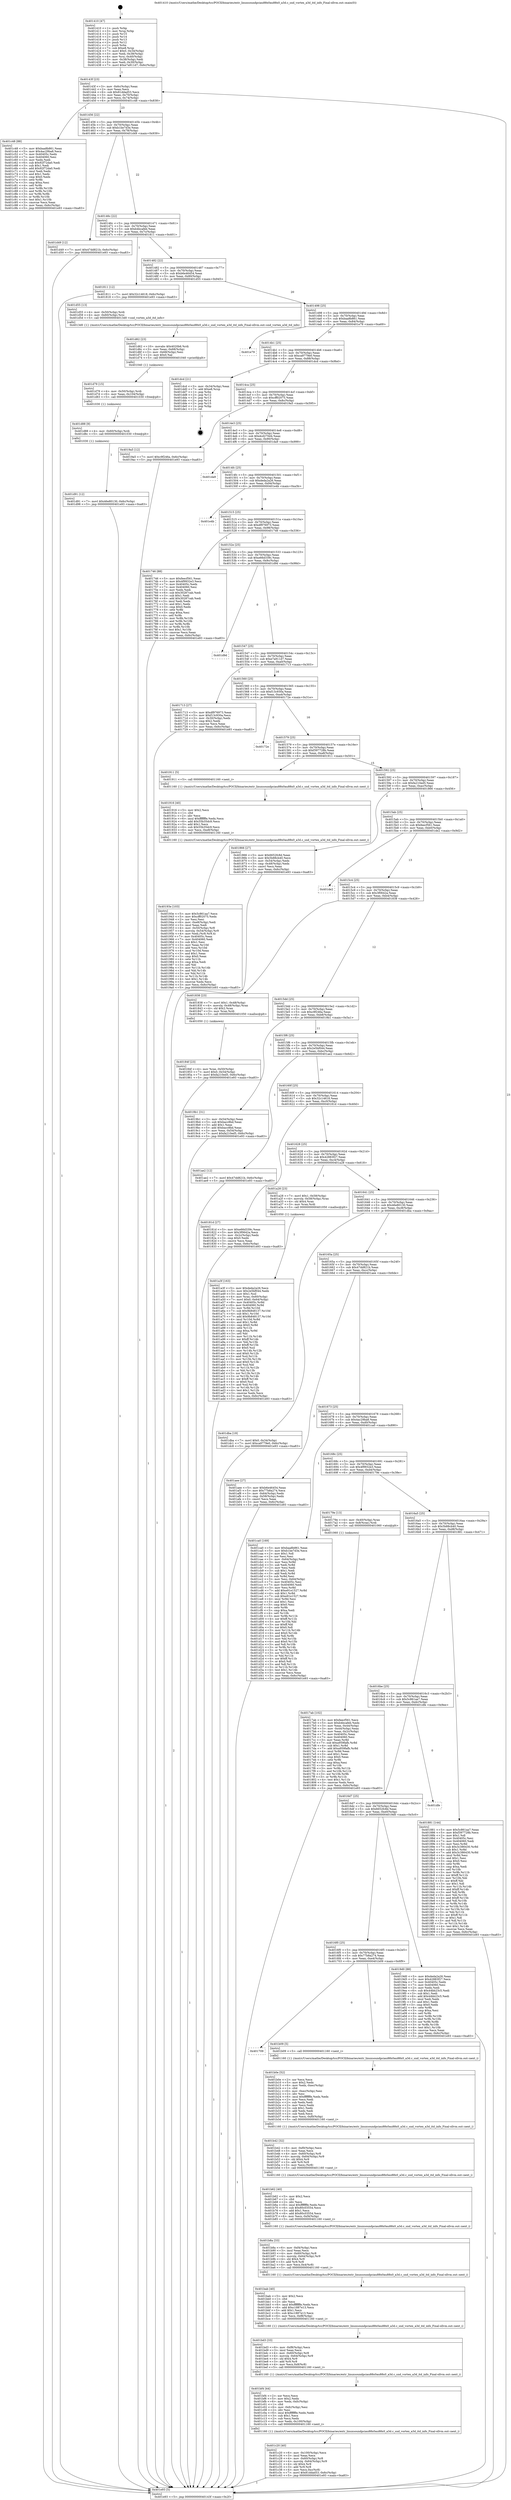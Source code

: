 digraph "0x401410" {
  label = "0x401410 (/mnt/c/Users/mathe/Desktop/tcc/POCII/binaries/extr_linuxsoundpciau88x0au88x0_a3d.c_snd_vortex_a3d_itd_info_Final-ollvm.out::main(0))"
  labelloc = "t"
  node[shape=record]

  Entry [label="",width=0.3,height=0.3,shape=circle,fillcolor=black,style=filled]
  "0x40143f" [label="{
     0x40143f [23]\l
     | [instrs]\l
     &nbsp;&nbsp;0x40143f \<+3\>: mov -0x6c(%rbp),%eax\l
     &nbsp;&nbsp;0x401442 \<+2\>: mov %eax,%ecx\l
     &nbsp;&nbsp;0x401444 \<+6\>: sub $0x81ddad53,%ecx\l
     &nbsp;&nbsp;0x40144a \<+3\>: mov %eax,-0x70(%rbp)\l
     &nbsp;&nbsp;0x40144d \<+3\>: mov %ecx,-0x74(%rbp)\l
     &nbsp;&nbsp;0x401450 \<+6\>: je 0000000000401c48 \<main+0x838\>\l
  }"]
  "0x401c48" [label="{
     0x401c48 [88]\l
     | [instrs]\l
     &nbsp;&nbsp;0x401c48 \<+5\>: mov $0xbaa8b861,%eax\l
     &nbsp;&nbsp;0x401c4d \<+5\>: mov $0x4ac29ba8,%ecx\l
     &nbsp;&nbsp;0x401c52 \<+7\>: mov 0x40405c,%edx\l
     &nbsp;&nbsp;0x401c59 \<+7\>: mov 0x404060,%esi\l
     &nbsp;&nbsp;0x401c60 \<+2\>: mov %edx,%edi\l
     &nbsp;&nbsp;0x401c62 \<+6\>: sub $0x92f72da0,%edi\l
     &nbsp;&nbsp;0x401c68 \<+3\>: sub $0x1,%edi\l
     &nbsp;&nbsp;0x401c6b \<+6\>: add $0x92f72da0,%edi\l
     &nbsp;&nbsp;0x401c71 \<+3\>: imul %edi,%edx\l
     &nbsp;&nbsp;0x401c74 \<+3\>: and $0x1,%edx\l
     &nbsp;&nbsp;0x401c77 \<+3\>: cmp $0x0,%edx\l
     &nbsp;&nbsp;0x401c7a \<+4\>: sete %r8b\l
     &nbsp;&nbsp;0x401c7e \<+3\>: cmp $0xa,%esi\l
     &nbsp;&nbsp;0x401c81 \<+4\>: setl %r9b\l
     &nbsp;&nbsp;0x401c85 \<+3\>: mov %r8b,%r10b\l
     &nbsp;&nbsp;0x401c88 \<+3\>: and %r9b,%r10b\l
     &nbsp;&nbsp;0x401c8b \<+3\>: xor %r9b,%r8b\l
     &nbsp;&nbsp;0x401c8e \<+3\>: or %r8b,%r10b\l
     &nbsp;&nbsp;0x401c91 \<+4\>: test $0x1,%r10b\l
     &nbsp;&nbsp;0x401c95 \<+3\>: cmovne %ecx,%eax\l
     &nbsp;&nbsp;0x401c98 \<+3\>: mov %eax,-0x6c(%rbp)\l
     &nbsp;&nbsp;0x401c9b \<+5\>: jmp 0000000000401e93 \<main+0xa83\>\l
  }"]
  "0x401456" [label="{
     0x401456 [22]\l
     | [instrs]\l
     &nbsp;&nbsp;0x401456 \<+5\>: jmp 000000000040145b \<main+0x4b\>\l
     &nbsp;&nbsp;0x40145b \<+3\>: mov -0x70(%rbp),%eax\l
     &nbsp;&nbsp;0x40145e \<+5\>: sub $0xb1be7d3e,%eax\l
     &nbsp;&nbsp;0x401463 \<+3\>: mov %eax,-0x78(%rbp)\l
     &nbsp;&nbsp;0x401466 \<+6\>: je 0000000000401d49 \<main+0x939\>\l
  }"]
  Exit [label="",width=0.3,height=0.3,shape=circle,fillcolor=black,style=filled,peripheries=2]
  "0x401d49" [label="{
     0x401d49 [12]\l
     | [instrs]\l
     &nbsp;&nbsp;0x401d49 \<+7\>: movl $0x47dd821b,-0x6c(%rbp)\l
     &nbsp;&nbsp;0x401d50 \<+5\>: jmp 0000000000401e93 \<main+0xa83\>\l
  }"]
  "0x40146c" [label="{
     0x40146c [22]\l
     | [instrs]\l
     &nbsp;&nbsp;0x40146c \<+5\>: jmp 0000000000401471 \<main+0x61\>\l
     &nbsp;&nbsp;0x401471 \<+3\>: mov -0x70(%rbp),%eax\l
     &nbsp;&nbsp;0x401474 \<+5\>: sub $0xb4bcafeb,%eax\l
     &nbsp;&nbsp;0x401479 \<+3\>: mov %eax,-0x7c(%rbp)\l
     &nbsp;&nbsp;0x40147c \<+6\>: je 0000000000401811 \<main+0x401\>\l
  }"]
  "0x401d91" [label="{
     0x401d91 [12]\l
     | [instrs]\l
     &nbsp;&nbsp;0x401d91 \<+7\>: movl $0x46e80130,-0x6c(%rbp)\l
     &nbsp;&nbsp;0x401d98 \<+5\>: jmp 0000000000401e93 \<main+0xa83\>\l
  }"]
  "0x401811" [label="{
     0x401811 [12]\l
     | [instrs]\l
     &nbsp;&nbsp;0x401811 \<+7\>: movl $0x32c14618,-0x6c(%rbp)\l
     &nbsp;&nbsp;0x401818 \<+5\>: jmp 0000000000401e93 \<main+0xa83\>\l
  }"]
  "0x401482" [label="{
     0x401482 [22]\l
     | [instrs]\l
     &nbsp;&nbsp;0x401482 \<+5\>: jmp 0000000000401487 \<main+0x77\>\l
     &nbsp;&nbsp;0x401487 \<+3\>: mov -0x70(%rbp),%eax\l
     &nbsp;&nbsp;0x40148a \<+5\>: sub $0xb6e46454,%eax\l
     &nbsp;&nbsp;0x40148f \<+3\>: mov %eax,-0x80(%rbp)\l
     &nbsp;&nbsp;0x401492 \<+6\>: je 0000000000401d55 \<main+0x945\>\l
  }"]
  "0x401d88" [label="{
     0x401d88 [9]\l
     | [instrs]\l
     &nbsp;&nbsp;0x401d88 \<+4\>: mov -0x60(%rbp),%rdi\l
     &nbsp;&nbsp;0x401d8c \<+5\>: call 0000000000401030 \<free@plt\>\l
     | [calls]\l
     &nbsp;&nbsp;0x401030 \{1\} (unknown)\l
  }"]
  "0x401d55" [label="{
     0x401d55 [13]\l
     | [instrs]\l
     &nbsp;&nbsp;0x401d55 \<+4\>: mov -0x50(%rbp),%rdi\l
     &nbsp;&nbsp;0x401d59 \<+4\>: mov -0x60(%rbp),%rsi\l
     &nbsp;&nbsp;0x401d5d \<+5\>: call 00000000004013d0 \<snd_vortex_a3d_itd_info\>\l
     | [calls]\l
     &nbsp;&nbsp;0x4013d0 \{1\} (/mnt/c/Users/mathe/Desktop/tcc/POCII/binaries/extr_linuxsoundpciau88x0au88x0_a3d.c_snd_vortex_a3d_itd_info_Final-ollvm.out::snd_vortex_a3d_itd_info)\l
  }"]
  "0x401498" [label="{
     0x401498 [25]\l
     | [instrs]\l
     &nbsp;&nbsp;0x401498 \<+5\>: jmp 000000000040149d \<main+0x8d\>\l
     &nbsp;&nbsp;0x40149d \<+3\>: mov -0x70(%rbp),%eax\l
     &nbsp;&nbsp;0x4014a0 \<+5\>: sub $0xbaa8b861,%eax\l
     &nbsp;&nbsp;0x4014a5 \<+6\>: mov %eax,-0x84(%rbp)\l
     &nbsp;&nbsp;0x4014ab \<+6\>: je 0000000000401e79 \<main+0xa69\>\l
  }"]
  "0x401d79" [label="{
     0x401d79 [15]\l
     | [instrs]\l
     &nbsp;&nbsp;0x401d79 \<+4\>: mov -0x50(%rbp),%rdi\l
     &nbsp;&nbsp;0x401d7d \<+6\>: mov %eax,-0x104(%rbp)\l
     &nbsp;&nbsp;0x401d83 \<+5\>: call 0000000000401030 \<free@plt\>\l
     | [calls]\l
     &nbsp;&nbsp;0x401030 \{1\} (unknown)\l
  }"]
  "0x401e79" [label="{
     0x401e79\l
  }", style=dashed]
  "0x4014b1" [label="{
     0x4014b1 [25]\l
     | [instrs]\l
     &nbsp;&nbsp;0x4014b1 \<+5\>: jmp 00000000004014b6 \<main+0xa6\>\l
     &nbsp;&nbsp;0x4014b6 \<+3\>: mov -0x70(%rbp),%eax\l
     &nbsp;&nbsp;0x4014b9 \<+5\>: sub $0xca9779e0,%eax\l
     &nbsp;&nbsp;0x4014be \<+6\>: mov %eax,-0x88(%rbp)\l
     &nbsp;&nbsp;0x4014c4 \<+6\>: je 0000000000401dcd \<main+0x9bd\>\l
  }"]
  "0x401d62" [label="{
     0x401d62 [23]\l
     | [instrs]\l
     &nbsp;&nbsp;0x401d62 \<+10\>: movabs $0x4020b6,%rdi\l
     &nbsp;&nbsp;0x401d6c \<+3\>: mov %eax,-0x68(%rbp)\l
     &nbsp;&nbsp;0x401d6f \<+3\>: mov -0x68(%rbp),%esi\l
     &nbsp;&nbsp;0x401d72 \<+2\>: mov $0x0,%al\l
     &nbsp;&nbsp;0x401d74 \<+5\>: call 0000000000401040 \<printf@plt\>\l
     | [calls]\l
     &nbsp;&nbsp;0x401040 \{1\} (unknown)\l
  }"]
  "0x401dcd" [label="{
     0x401dcd [21]\l
     | [instrs]\l
     &nbsp;&nbsp;0x401dcd \<+3\>: mov -0x34(%rbp),%eax\l
     &nbsp;&nbsp;0x401dd0 \<+7\>: add $0xe8,%rsp\l
     &nbsp;&nbsp;0x401dd7 \<+1\>: pop %rbx\l
     &nbsp;&nbsp;0x401dd8 \<+2\>: pop %r12\l
     &nbsp;&nbsp;0x401dda \<+2\>: pop %r13\l
     &nbsp;&nbsp;0x401ddc \<+2\>: pop %r14\l
     &nbsp;&nbsp;0x401dde \<+2\>: pop %r15\l
     &nbsp;&nbsp;0x401de0 \<+1\>: pop %rbp\l
     &nbsp;&nbsp;0x401de1 \<+1\>: ret\l
  }"]
  "0x4014ca" [label="{
     0x4014ca [25]\l
     | [instrs]\l
     &nbsp;&nbsp;0x4014ca \<+5\>: jmp 00000000004014cf \<main+0xbf\>\l
     &nbsp;&nbsp;0x4014cf \<+3\>: mov -0x70(%rbp),%eax\l
     &nbsp;&nbsp;0x4014d2 \<+5\>: sub $0xcff02075,%eax\l
     &nbsp;&nbsp;0x4014d7 \<+6\>: mov %eax,-0x8c(%rbp)\l
     &nbsp;&nbsp;0x4014dd \<+6\>: je 00000000004019a5 \<main+0x595\>\l
  }"]
  "0x401c20" [label="{
     0x401c20 [40]\l
     | [instrs]\l
     &nbsp;&nbsp;0x401c20 \<+6\>: mov -0x100(%rbp),%ecx\l
     &nbsp;&nbsp;0x401c26 \<+3\>: imul %eax,%ecx\l
     &nbsp;&nbsp;0x401c29 \<+4\>: mov -0x60(%rbp),%r8\l
     &nbsp;&nbsp;0x401c2d \<+4\>: movslq -0x64(%rbp),%r9\l
     &nbsp;&nbsp;0x401c31 \<+4\>: shl $0x4,%r9\l
     &nbsp;&nbsp;0x401c35 \<+3\>: add %r9,%r8\l
     &nbsp;&nbsp;0x401c38 \<+4\>: mov %ecx,0xc(%r8)\l
     &nbsp;&nbsp;0x401c3c \<+7\>: movl $0x81ddad53,-0x6c(%rbp)\l
     &nbsp;&nbsp;0x401c43 \<+5\>: jmp 0000000000401e93 \<main+0xa83\>\l
  }"]
  "0x4019a5" [label="{
     0x4019a5 [12]\l
     | [instrs]\l
     &nbsp;&nbsp;0x4019a5 \<+7\>: movl $0xc9f246a,-0x6c(%rbp)\l
     &nbsp;&nbsp;0x4019ac \<+5\>: jmp 0000000000401e93 \<main+0xa83\>\l
  }"]
  "0x4014e3" [label="{
     0x4014e3 [25]\l
     | [instrs]\l
     &nbsp;&nbsp;0x4014e3 \<+5\>: jmp 00000000004014e8 \<main+0xd8\>\l
     &nbsp;&nbsp;0x4014e8 \<+3\>: mov -0x70(%rbp),%eax\l
     &nbsp;&nbsp;0x4014eb \<+5\>: sub $0xdcd270d4,%eax\l
     &nbsp;&nbsp;0x4014f0 \<+6\>: mov %eax,-0x90(%rbp)\l
     &nbsp;&nbsp;0x4014f6 \<+6\>: je 0000000000401da9 \<main+0x999\>\l
  }"]
  "0x401bf4" [label="{
     0x401bf4 [44]\l
     | [instrs]\l
     &nbsp;&nbsp;0x401bf4 \<+2\>: xor %ecx,%ecx\l
     &nbsp;&nbsp;0x401bf6 \<+5\>: mov $0x2,%edx\l
     &nbsp;&nbsp;0x401bfb \<+6\>: mov %edx,-0xfc(%rbp)\l
     &nbsp;&nbsp;0x401c01 \<+1\>: cltd\l
     &nbsp;&nbsp;0x401c02 \<+6\>: mov -0xfc(%rbp),%esi\l
     &nbsp;&nbsp;0x401c08 \<+2\>: idiv %esi\l
     &nbsp;&nbsp;0x401c0a \<+6\>: imul $0xfffffffe,%edx,%edx\l
     &nbsp;&nbsp;0x401c10 \<+3\>: sub $0x1,%ecx\l
     &nbsp;&nbsp;0x401c13 \<+2\>: sub %ecx,%edx\l
     &nbsp;&nbsp;0x401c15 \<+6\>: mov %edx,-0x100(%rbp)\l
     &nbsp;&nbsp;0x401c1b \<+5\>: call 0000000000401160 \<next_i\>\l
     | [calls]\l
     &nbsp;&nbsp;0x401160 \{1\} (/mnt/c/Users/mathe/Desktop/tcc/POCII/binaries/extr_linuxsoundpciau88x0au88x0_a3d.c_snd_vortex_a3d_itd_info_Final-ollvm.out::next_i)\l
  }"]
  "0x401da9" [label="{
     0x401da9\l
  }", style=dashed]
  "0x4014fc" [label="{
     0x4014fc [25]\l
     | [instrs]\l
     &nbsp;&nbsp;0x4014fc \<+5\>: jmp 0000000000401501 \<main+0xf1\>\l
     &nbsp;&nbsp;0x401501 \<+3\>: mov -0x70(%rbp),%eax\l
     &nbsp;&nbsp;0x401504 \<+5\>: sub $0xdeda2a26,%eax\l
     &nbsp;&nbsp;0x401509 \<+6\>: mov %eax,-0x94(%rbp)\l
     &nbsp;&nbsp;0x40150f \<+6\>: je 0000000000401e4b \<main+0xa3b\>\l
  }"]
  "0x401bd3" [label="{
     0x401bd3 [33]\l
     | [instrs]\l
     &nbsp;&nbsp;0x401bd3 \<+6\>: mov -0xf8(%rbp),%ecx\l
     &nbsp;&nbsp;0x401bd9 \<+3\>: imul %eax,%ecx\l
     &nbsp;&nbsp;0x401bdc \<+4\>: mov -0x60(%rbp),%r8\l
     &nbsp;&nbsp;0x401be0 \<+4\>: movslq -0x64(%rbp),%r9\l
     &nbsp;&nbsp;0x401be4 \<+4\>: shl $0x4,%r9\l
     &nbsp;&nbsp;0x401be8 \<+3\>: add %r9,%r8\l
     &nbsp;&nbsp;0x401beb \<+4\>: mov %ecx,0x8(%r8)\l
     &nbsp;&nbsp;0x401bef \<+5\>: call 0000000000401160 \<next_i\>\l
     | [calls]\l
     &nbsp;&nbsp;0x401160 \{1\} (/mnt/c/Users/mathe/Desktop/tcc/POCII/binaries/extr_linuxsoundpciau88x0au88x0_a3d.c_snd_vortex_a3d_itd_info_Final-ollvm.out::next_i)\l
  }"]
  "0x401e4b" [label="{
     0x401e4b\l
  }", style=dashed]
  "0x401515" [label="{
     0x401515 [25]\l
     | [instrs]\l
     &nbsp;&nbsp;0x401515 \<+5\>: jmp 000000000040151a \<main+0x10a\>\l
     &nbsp;&nbsp;0x40151a \<+3\>: mov -0x70(%rbp),%eax\l
     &nbsp;&nbsp;0x40151d \<+5\>: sub $0xdf976973,%eax\l
     &nbsp;&nbsp;0x401522 \<+6\>: mov %eax,-0x98(%rbp)\l
     &nbsp;&nbsp;0x401528 \<+6\>: je 0000000000401746 \<main+0x336\>\l
  }"]
  "0x401bab" [label="{
     0x401bab [40]\l
     | [instrs]\l
     &nbsp;&nbsp;0x401bab \<+5\>: mov $0x2,%ecx\l
     &nbsp;&nbsp;0x401bb0 \<+1\>: cltd\l
     &nbsp;&nbsp;0x401bb1 \<+2\>: idiv %ecx\l
     &nbsp;&nbsp;0x401bb3 \<+6\>: imul $0xfffffffe,%edx,%ecx\l
     &nbsp;&nbsp;0x401bb9 \<+6\>: add $0xc1887e13,%ecx\l
     &nbsp;&nbsp;0x401bbf \<+3\>: add $0x1,%ecx\l
     &nbsp;&nbsp;0x401bc2 \<+6\>: sub $0xc1887e13,%ecx\l
     &nbsp;&nbsp;0x401bc8 \<+6\>: mov %ecx,-0xf8(%rbp)\l
     &nbsp;&nbsp;0x401bce \<+5\>: call 0000000000401160 \<next_i\>\l
     | [calls]\l
     &nbsp;&nbsp;0x401160 \{1\} (/mnt/c/Users/mathe/Desktop/tcc/POCII/binaries/extr_linuxsoundpciau88x0au88x0_a3d.c_snd_vortex_a3d_itd_info_Final-ollvm.out::next_i)\l
  }"]
  "0x401746" [label="{
     0x401746 [88]\l
     | [instrs]\l
     &nbsp;&nbsp;0x401746 \<+5\>: mov $0xfeecf561,%eax\l
     &nbsp;&nbsp;0x40174b \<+5\>: mov $0x4f9932e3,%ecx\l
     &nbsp;&nbsp;0x401750 \<+7\>: mov 0x40405c,%edx\l
     &nbsp;&nbsp;0x401757 \<+7\>: mov 0x404060,%esi\l
     &nbsp;&nbsp;0x40175e \<+2\>: mov %edx,%edi\l
     &nbsp;&nbsp;0x401760 \<+6\>: sub $0x30287cab,%edi\l
     &nbsp;&nbsp;0x401766 \<+3\>: sub $0x1,%edi\l
     &nbsp;&nbsp;0x401769 \<+6\>: add $0x30287cab,%edi\l
     &nbsp;&nbsp;0x40176f \<+3\>: imul %edi,%edx\l
     &nbsp;&nbsp;0x401772 \<+3\>: and $0x1,%edx\l
     &nbsp;&nbsp;0x401775 \<+3\>: cmp $0x0,%edx\l
     &nbsp;&nbsp;0x401778 \<+4\>: sete %r8b\l
     &nbsp;&nbsp;0x40177c \<+3\>: cmp $0xa,%esi\l
     &nbsp;&nbsp;0x40177f \<+4\>: setl %r9b\l
     &nbsp;&nbsp;0x401783 \<+3\>: mov %r8b,%r10b\l
     &nbsp;&nbsp;0x401786 \<+3\>: and %r9b,%r10b\l
     &nbsp;&nbsp;0x401789 \<+3\>: xor %r9b,%r8b\l
     &nbsp;&nbsp;0x40178c \<+3\>: or %r8b,%r10b\l
     &nbsp;&nbsp;0x40178f \<+4\>: test $0x1,%r10b\l
     &nbsp;&nbsp;0x401793 \<+3\>: cmovne %ecx,%eax\l
     &nbsp;&nbsp;0x401796 \<+3\>: mov %eax,-0x6c(%rbp)\l
     &nbsp;&nbsp;0x401799 \<+5\>: jmp 0000000000401e93 \<main+0xa83\>\l
  }"]
  "0x40152e" [label="{
     0x40152e [25]\l
     | [instrs]\l
     &nbsp;&nbsp;0x40152e \<+5\>: jmp 0000000000401533 \<main+0x123\>\l
     &nbsp;&nbsp;0x401533 \<+3\>: mov -0x70(%rbp),%eax\l
     &nbsp;&nbsp;0x401536 \<+5\>: sub $0xe66d339c,%eax\l
     &nbsp;&nbsp;0x40153b \<+6\>: mov %eax,-0x9c(%rbp)\l
     &nbsp;&nbsp;0x401541 \<+6\>: je 0000000000401d9d \<main+0x98d\>\l
  }"]
  "0x401b8a" [label="{
     0x401b8a [33]\l
     | [instrs]\l
     &nbsp;&nbsp;0x401b8a \<+6\>: mov -0xf4(%rbp),%ecx\l
     &nbsp;&nbsp;0x401b90 \<+3\>: imul %eax,%ecx\l
     &nbsp;&nbsp;0x401b93 \<+4\>: mov -0x60(%rbp),%r8\l
     &nbsp;&nbsp;0x401b97 \<+4\>: movslq -0x64(%rbp),%r9\l
     &nbsp;&nbsp;0x401b9b \<+4\>: shl $0x4,%r9\l
     &nbsp;&nbsp;0x401b9f \<+3\>: add %r9,%r8\l
     &nbsp;&nbsp;0x401ba2 \<+4\>: mov %ecx,0x4(%r8)\l
     &nbsp;&nbsp;0x401ba6 \<+5\>: call 0000000000401160 \<next_i\>\l
     | [calls]\l
     &nbsp;&nbsp;0x401160 \{1\} (/mnt/c/Users/mathe/Desktop/tcc/POCII/binaries/extr_linuxsoundpciau88x0au88x0_a3d.c_snd_vortex_a3d_itd_info_Final-ollvm.out::next_i)\l
  }"]
  "0x401d9d" [label="{
     0x401d9d\l
  }", style=dashed]
  "0x401547" [label="{
     0x401547 [25]\l
     | [instrs]\l
     &nbsp;&nbsp;0x401547 \<+5\>: jmp 000000000040154c \<main+0x13c\>\l
     &nbsp;&nbsp;0x40154c \<+3\>: mov -0x70(%rbp),%eax\l
     &nbsp;&nbsp;0x40154f \<+5\>: sub $0xe7a911d7,%eax\l
     &nbsp;&nbsp;0x401554 \<+6\>: mov %eax,-0xa0(%rbp)\l
     &nbsp;&nbsp;0x40155a \<+6\>: je 0000000000401713 \<main+0x303\>\l
  }"]
  "0x401b62" [label="{
     0x401b62 [40]\l
     | [instrs]\l
     &nbsp;&nbsp;0x401b62 \<+5\>: mov $0x2,%ecx\l
     &nbsp;&nbsp;0x401b67 \<+1\>: cltd\l
     &nbsp;&nbsp;0x401b68 \<+2\>: idiv %ecx\l
     &nbsp;&nbsp;0x401b6a \<+6\>: imul $0xfffffffe,%edx,%ecx\l
     &nbsp;&nbsp;0x401b70 \<+6\>: sub $0x80c03554,%ecx\l
     &nbsp;&nbsp;0x401b76 \<+3\>: add $0x1,%ecx\l
     &nbsp;&nbsp;0x401b79 \<+6\>: add $0x80c03554,%ecx\l
     &nbsp;&nbsp;0x401b7f \<+6\>: mov %ecx,-0xf4(%rbp)\l
     &nbsp;&nbsp;0x401b85 \<+5\>: call 0000000000401160 \<next_i\>\l
     | [calls]\l
     &nbsp;&nbsp;0x401160 \{1\} (/mnt/c/Users/mathe/Desktop/tcc/POCII/binaries/extr_linuxsoundpciau88x0au88x0_a3d.c_snd_vortex_a3d_itd_info_Final-ollvm.out::next_i)\l
  }"]
  "0x401713" [label="{
     0x401713 [27]\l
     | [instrs]\l
     &nbsp;&nbsp;0x401713 \<+5\>: mov $0xdf976973,%eax\l
     &nbsp;&nbsp;0x401718 \<+5\>: mov $0xf13c930a,%ecx\l
     &nbsp;&nbsp;0x40171d \<+3\>: mov -0x30(%rbp),%edx\l
     &nbsp;&nbsp;0x401720 \<+3\>: cmp $0x2,%edx\l
     &nbsp;&nbsp;0x401723 \<+3\>: cmovne %ecx,%eax\l
     &nbsp;&nbsp;0x401726 \<+3\>: mov %eax,-0x6c(%rbp)\l
     &nbsp;&nbsp;0x401729 \<+5\>: jmp 0000000000401e93 \<main+0xa83\>\l
  }"]
  "0x401560" [label="{
     0x401560 [25]\l
     | [instrs]\l
     &nbsp;&nbsp;0x401560 \<+5\>: jmp 0000000000401565 \<main+0x155\>\l
     &nbsp;&nbsp;0x401565 \<+3\>: mov -0x70(%rbp),%eax\l
     &nbsp;&nbsp;0x401568 \<+5\>: sub $0xf13c930a,%eax\l
     &nbsp;&nbsp;0x40156d \<+6\>: mov %eax,-0xa4(%rbp)\l
     &nbsp;&nbsp;0x401573 \<+6\>: je 000000000040172e \<main+0x31e\>\l
  }"]
  "0x401e93" [label="{
     0x401e93 [5]\l
     | [instrs]\l
     &nbsp;&nbsp;0x401e93 \<+5\>: jmp 000000000040143f \<main+0x2f\>\l
  }"]
  "0x401410" [label="{
     0x401410 [47]\l
     | [instrs]\l
     &nbsp;&nbsp;0x401410 \<+1\>: push %rbp\l
     &nbsp;&nbsp;0x401411 \<+3\>: mov %rsp,%rbp\l
     &nbsp;&nbsp;0x401414 \<+2\>: push %r15\l
     &nbsp;&nbsp;0x401416 \<+2\>: push %r14\l
     &nbsp;&nbsp;0x401418 \<+2\>: push %r13\l
     &nbsp;&nbsp;0x40141a \<+2\>: push %r12\l
     &nbsp;&nbsp;0x40141c \<+1\>: push %rbx\l
     &nbsp;&nbsp;0x40141d \<+7\>: sub $0xe8,%rsp\l
     &nbsp;&nbsp;0x401424 \<+7\>: movl $0x0,-0x34(%rbp)\l
     &nbsp;&nbsp;0x40142b \<+3\>: mov %edi,-0x38(%rbp)\l
     &nbsp;&nbsp;0x40142e \<+4\>: mov %rsi,-0x40(%rbp)\l
     &nbsp;&nbsp;0x401432 \<+3\>: mov -0x38(%rbp),%edi\l
     &nbsp;&nbsp;0x401435 \<+3\>: mov %edi,-0x30(%rbp)\l
     &nbsp;&nbsp;0x401438 \<+7\>: movl $0xe7a911d7,-0x6c(%rbp)\l
  }"]
  "0x401b42" [label="{
     0x401b42 [32]\l
     | [instrs]\l
     &nbsp;&nbsp;0x401b42 \<+6\>: mov -0xf0(%rbp),%ecx\l
     &nbsp;&nbsp;0x401b48 \<+3\>: imul %eax,%ecx\l
     &nbsp;&nbsp;0x401b4b \<+4\>: mov -0x60(%rbp),%r8\l
     &nbsp;&nbsp;0x401b4f \<+4\>: movslq -0x64(%rbp),%r9\l
     &nbsp;&nbsp;0x401b53 \<+4\>: shl $0x4,%r9\l
     &nbsp;&nbsp;0x401b57 \<+3\>: add %r9,%r8\l
     &nbsp;&nbsp;0x401b5a \<+3\>: mov %ecx,(%r8)\l
     &nbsp;&nbsp;0x401b5d \<+5\>: call 0000000000401160 \<next_i\>\l
     | [calls]\l
     &nbsp;&nbsp;0x401160 \{1\} (/mnt/c/Users/mathe/Desktop/tcc/POCII/binaries/extr_linuxsoundpciau88x0au88x0_a3d.c_snd_vortex_a3d_itd_info_Final-ollvm.out::next_i)\l
  }"]
  "0x40172e" [label="{
     0x40172e\l
  }", style=dashed]
  "0x401579" [label="{
     0x401579 [25]\l
     | [instrs]\l
     &nbsp;&nbsp;0x401579 \<+5\>: jmp 000000000040157e \<main+0x16e\>\l
     &nbsp;&nbsp;0x40157e \<+3\>: mov -0x70(%rbp),%eax\l
     &nbsp;&nbsp;0x401581 \<+5\>: sub $0xf397728b,%eax\l
     &nbsp;&nbsp;0x401586 \<+6\>: mov %eax,-0xa8(%rbp)\l
     &nbsp;&nbsp;0x40158c \<+6\>: je 0000000000401911 \<main+0x501\>\l
  }"]
  "0x401b0e" [label="{
     0x401b0e [52]\l
     | [instrs]\l
     &nbsp;&nbsp;0x401b0e \<+2\>: xor %ecx,%ecx\l
     &nbsp;&nbsp;0x401b10 \<+5\>: mov $0x2,%edx\l
     &nbsp;&nbsp;0x401b15 \<+6\>: mov %edx,-0xec(%rbp)\l
     &nbsp;&nbsp;0x401b1b \<+1\>: cltd\l
     &nbsp;&nbsp;0x401b1c \<+6\>: mov -0xec(%rbp),%esi\l
     &nbsp;&nbsp;0x401b22 \<+2\>: idiv %esi\l
     &nbsp;&nbsp;0x401b24 \<+6\>: imul $0xfffffffe,%edx,%edx\l
     &nbsp;&nbsp;0x401b2a \<+2\>: mov %ecx,%edi\l
     &nbsp;&nbsp;0x401b2c \<+2\>: sub %edx,%edi\l
     &nbsp;&nbsp;0x401b2e \<+2\>: mov %ecx,%edx\l
     &nbsp;&nbsp;0x401b30 \<+3\>: sub $0x1,%edx\l
     &nbsp;&nbsp;0x401b33 \<+2\>: add %edx,%edi\l
     &nbsp;&nbsp;0x401b35 \<+2\>: sub %edi,%ecx\l
     &nbsp;&nbsp;0x401b37 \<+6\>: mov %ecx,-0xf0(%rbp)\l
     &nbsp;&nbsp;0x401b3d \<+5\>: call 0000000000401160 \<next_i\>\l
     | [calls]\l
     &nbsp;&nbsp;0x401160 \{1\} (/mnt/c/Users/mathe/Desktop/tcc/POCII/binaries/extr_linuxsoundpciau88x0au88x0_a3d.c_snd_vortex_a3d_itd_info_Final-ollvm.out::next_i)\l
  }"]
  "0x401911" [label="{
     0x401911 [5]\l
     | [instrs]\l
     &nbsp;&nbsp;0x401911 \<+5\>: call 0000000000401160 \<next_i\>\l
     | [calls]\l
     &nbsp;&nbsp;0x401160 \{1\} (/mnt/c/Users/mathe/Desktop/tcc/POCII/binaries/extr_linuxsoundpciau88x0au88x0_a3d.c_snd_vortex_a3d_itd_info_Final-ollvm.out::next_i)\l
  }"]
  "0x401592" [label="{
     0x401592 [25]\l
     | [instrs]\l
     &nbsp;&nbsp;0x401592 \<+5\>: jmp 0000000000401597 \<main+0x187\>\l
     &nbsp;&nbsp;0x401597 \<+3\>: mov -0x70(%rbp),%eax\l
     &nbsp;&nbsp;0x40159a \<+5\>: sub $0xfa210ed5,%eax\l
     &nbsp;&nbsp;0x40159f \<+6\>: mov %eax,-0xac(%rbp)\l
     &nbsp;&nbsp;0x4015a5 \<+6\>: je 0000000000401866 \<main+0x456\>\l
  }"]
  "0x401709" [label="{
     0x401709\l
  }", style=dashed]
  "0x401866" [label="{
     0x401866 [27]\l
     | [instrs]\l
     &nbsp;&nbsp;0x401866 \<+5\>: mov $0x6652fc8d,%eax\l
     &nbsp;&nbsp;0x40186b \<+5\>: mov $0x5b88cb40,%ecx\l
     &nbsp;&nbsp;0x401870 \<+3\>: mov -0x54(%rbp),%edx\l
     &nbsp;&nbsp;0x401873 \<+3\>: cmp -0x48(%rbp),%edx\l
     &nbsp;&nbsp;0x401876 \<+3\>: cmovl %ecx,%eax\l
     &nbsp;&nbsp;0x401879 \<+3\>: mov %eax,-0x6c(%rbp)\l
     &nbsp;&nbsp;0x40187c \<+5\>: jmp 0000000000401e93 \<main+0xa83\>\l
  }"]
  "0x4015ab" [label="{
     0x4015ab [25]\l
     | [instrs]\l
     &nbsp;&nbsp;0x4015ab \<+5\>: jmp 00000000004015b0 \<main+0x1a0\>\l
     &nbsp;&nbsp;0x4015b0 \<+3\>: mov -0x70(%rbp),%eax\l
     &nbsp;&nbsp;0x4015b3 \<+5\>: sub $0xfeecf561,%eax\l
     &nbsp;&nbsp;0x4015b8 \<+6\>: mov %eax,-0xb0(%rbp)\l
     &nbsp;&nbsp;0x4015be \<+6\>: je 0000000000401de2 \<main+0x9d2\>\l
  }"]
  "0x401b09" [label="{
     0x401b09 [5]\l
     | [instrs]\l
     &nbsp;&nbsp;0x401b09 \<+5\>: call 0000000000401160 \<next_i\>\l
     | [calls]\l
     &nbsp;&nbsp;0x401160 \{1\} (/mnt/c/Users/mathe/Desktop/tcc/POCII/binaries/extr_linuxsoundpciau88x0au88x0_a3d.c_snd_vortex_a3d_itd_info_Final-ollvm.out::next_i)\l
  }"]
  "0x401de2" [label="{
     0x401de2\l
  }", style=dashed]
  "0x4015c4" [label="{
     0x4015c4 [25]\l
     | [instrs]\l
     &nbsp;&nbsp;0x4015c4 \<+5\>: jmp 00000000004015c9 \<main+0x1b9\>\l
     &nbsp;&nbsp;0x4015c9 \<+3\>: mov -0x70(%rbp),%eax\l
     &nbsp;&nbsp;0x4015cc \<+5\>: sub $0x3f0642a,%eax\l
     &nbsp;&nbsp;0x4015d1 \<+6\>: mov %eax,-0xb4(%rbp)\l
     &nbsp;&nbsp;0x4015d7 \<+6\>: je 0000000000401838 \<main+0x428\>\l
  }"]
  "0x401a3f" [label="{
     0x401a3f [163]\l
     | [instrs]\l
     &nbsp;&nbsp;0x401a3f \<+5\>: mov $0xdeda2a26,%ecx\l
     &nbsp;&nbsp;0x401a44 \<+5\>: mov $0x2e5bf044,%edx\l
     &nbsp;&nbsp;0x401a49 \<+3\>: mov $0x1,%sil\l
     &nbsp;&nbsp;0x401a4c \<+4\>: mov %rax,-0x60(%rbp)\l
     &nbsp;&nbsp;0x401a50 \<+7\>: movl $0x0,-0x64(%rbp)\l
     &nbsp;&nbsp;0x401a57 \<+8\>: mov 0x40405c,%r8d\l
     &nbsp;&nbsp;0x401a5f \<+8\>: mov 0x404060,%r9d\l
     &nbsp;&nbsp;0x401a67 \<+3\>: mov %r8d,%r10d\l
     &nbsp;&nbsp;0x401a6a \<+7\>: sub $0x9b848137,%r10d\l
     &nbsp;&nbsp;0x401a71 \<+4\>: sub $0x1,%r10d\l
     &nbsp;&nbsp;0x401a75 \<+7\>: add $0x9b848137,%r10d\l
     &nbsp;&nbsp;0x401a7c \<+4\>: imul %r10d,%r8d\l
     &nbsp;&nbsp;0x401a80 \<+4\>: and $0x1,%r8d\l
     &nbsp;&nbsp;0x401a84 \<+4\>: cmp $0x0,%r8d\l
     &nbsp;&nbsp;0x401a88 \<+4\>: sete %r11b\l
     &nbsp;&nbsp;0x401a8c \<+4\>: cmp $0xa,%r9d\l
     &nbsp;&nbsp;0x401a90 \<+3\>: setl %bl\l
     &nbsp;&nbsp;0x401a93 \<+3\>: mov %r11b,%r14b\l
     &nbsp;&nbsp;0x401a96 \<+4\>: xor $0xff,%r14b\l
     &nbsp;&nbsp;0x401a9a \<+3\>: mov %bl,%r15b\l
     &nbsp;&nbsp;0x401a9d \<+4\>: xor $0xff,%r15b\l
     &nbsp;&nbsp;0x401aa1 \<+4\>: xor $0x0,%sil\l
     &nbsp;&nbsp;0x401aa5 \<+3\>: mov %r14b,%r12b\l
     &nbsp;&nbsp;0x401aa8 \<+4\>: and $0x0,%r12b\l
     &nbsp;&nbsp;0x401aac \<+3\>: and %sil,%r11b\l
     &nbsp;&nbsp;0x401aaf \<+3\>: mov %r15b,%r13b\l
     &nbsp;&nbsp;0x401ab2 \<+4\>: and $0x0,%r13b\l
     &nbsp;&nbsp;0x401ab6 \<+3\>: and %sil,%bl\l
     &nbsp;&nbsp;0x401ab9 \<+3\>: or %r11b,%r12b\l
     &nbsp;&nbsp;0x401abc \<+3\>: or %bl,%r13b\l
     &nbsp;&nbsp;0x401abf \<+3\>: xor %r13b,%r12b\l
     &nbsp;&nbsp;0x401ac2 \<+3\>: or %r15b,%r14b\l
     &nbsp;&nbsp;0x401ac5 \<+4\>: xor $0xff,%r14b\l
     &nbsp;&nbsp;0x401ac9 \<+4\>: or $0x0,%sil\l
     &nbsp;&nbsp;0x401acd \<+3\>: and %sil,%r14b\l
     &nbsp;&nbsp;0x401ad0 \<+3\>: or %r14b,%r12b\l
     &nbsp;&nbsp;0x401ad3 \<+4\>: test $0x1,%r12b\l
     &nbsp;&nbsp;0x401ad7 \<+3\>: cmovne %edx,%ecx\l
     &nbsp;&nbsp;0x401ada \<+3\>: mov %ecx,-0x6c(%rbp)\l
     &nbsp;&nbsp;0x401add \<+5\>: jmp 0000000000401e93 \<main+0xa83\>\l
  }"]
  "0x401838" [label="{
     0x401838 [23]\l
     | [instrs]\l
     &nbsp;&nbsp;0x401838 \<+7\>: movl $0x1,-0x48(%rbp)\l
     &nbsp;&nbsp;0x40183f \<+4\>: movslq -0x48(%rbp),%rax\l
     &nbsp;&nbsp;0x401843 \<+4\>: shl $0x2,%rax\l
     &nbsp;&nbsp;0x401847 \<+3\>: mov %rax,%rdi\l
     &nbsp;&nbsp;0x40184a \<+5\>: call 0000000000401050 \<malloc@plt\>\l
     | [calls]\l
     &nbsp;&nbsp;0x401050 \{1\} (unknown)\l
  }"]
  "0x4015dd" [label="{
     0x4015dd [25]\l
     | [instrs]\l
     &nbsp;&nbsp;0x4015dd \<+5\>: jmp 00000000004015e2 \<main+0x1d2\>\l
     &nbsp;&nbsp;0x4015e2 \<+3\>: mov -0x70(%rbp),%eax\l
     &nbsp;&nbsp;0x4015e5 \<+5\>: sub $0xc9f246a,%eax\l
     &nbsp;&nbsp;0x4015ea \<+6\>: mov %eax,-0xb8(%rbp)\l
     &nbsp;&nbsp;0x4015f0 \<+6\>: je 00000000004019b1 \<main+0x5a1\>\l
  }"]
  "0x4016f0" [label="{
     0x4016f0 [25]\l
     | [instrs]\l
     &nbsp;&nbsp;0x4016f0 \<+5\>: jmp 00000000004016f5 \<main+0x2e5\>\l
     &nbsp;&nbsp;0x4016f5 \<+3\>: mov -0x70(%rbp),%eax\l
     &nbsp;&nbsp;0x4016f8 \<+5\>: sub $0x77b8a274,%eax\l
     &nbsp;&nbsp;0x4016fd \<+6\>: mov %eax,-0xe4(%rbp)\l
     &nbsp;&nbsp;0x401703 \<+6\>: je 0000000000401b09 \<main+0x6f9\>\l
  }"]
  "0x4019b1" [label="{
     0x4019b1 [31]\l
     | [instrs]\l
     &nbsp;&nbsp;0x4019b1 \<+3\>: mov -0x54(%rbp),%eax\l
     &nbsp;&nbsp;0x4019b4 \<+5\>: sub $0xbacc8bd,%eax\l
     &nbsp;&nbsp;0x4019b9 \<+3\>: add $0x1,%eax\l
     &nbsp;&nbsp;0x4019bc \<+5\>: add $0xbacc8bd,%eax\l
     &nbsp;&nbsp;0x4019c1 \<+3\>: mov %eax,-0x54(%rbp)\l
     &nbsp;&nbsp;0x4019c4 \<+7\>: movl $0xfa210ed5,-0x6c(%rbp)\l
     &nbsp;&nbsp;0x4019cb \<+5\>: jmp 0000000000401e93 \<main+0xa83\>\l
  }"]
  "0x4015f6" [label="{
     0x4015f6 [25]\l
     | [instrs]\l
     &nbsp;&nbsp;0x4015f6 \<+5\>: jmp 00000000004015fb \<main+0x1eb\>\l
     &nbsp;&nbsp;0x4015fb \<+3\>: mov -0x70(%rbp),%eax\l
     &nbsp;&nbsp;0x4015fe \<+5\>: sub $0x2e5bf044,%eax\l
     &nbsp;&nbsp;0x401603 \<+6\>: mov %eax,-0xbc(%rbp)\l
     &nbsp;&nbsp;0x401609 \<+6\>: je 0000000000401ae2 \<main+0x6d2\>\l
  }"]
  "0x4019d0" [label="{
     0x4019d0 [88]\l
     | [instrs]\l
     &nbsp;&nbsp;0x4019d0 \<+5\>: mov $0xdeda2a26,%eax\l
     &nbsp;&nbsp;0x4019d5 \<+5\>: mov $0x42883f27,%ecx\l
     &nbsp;&nbsp;0x4019da \<+7\>: mov 0x40405c,%edx\l
     &nbsp;&nbsp;0x4019e1 \<+7\>: mov 0x404060,%esi\l
     &nbsp;&nbsp;0x4019e8 \<+2\>: mov %edx,%edi\l
     &nbsp;&nbsp;0x4019ea \<+6\>: sub $0x44bb23c5,%edi\l
     &nbsp;&nbsp;0x4019f0 \<+3\>: sub $0x1,%edi\l
     &nbsp;&nbsp;0x4019f3 \<+6\>: add $0x44bb23c5,%edi\l
     &nbsp;&nbsp;0x4019f9 \<+3\>: imul %edi,%edx\l
     &nbsp;&nbsp;0x4019fc \<+3\>: and $0x1,%edx\l
     &nbsp;&nbsp;0x4019ff \<+3\>: cmp $0x0,%edx\l
     &nbsp;&nbsp;0x401a02 \<+4\>: sete %r8b\l
     &nbsp;&nbsp;0x401a06 \<+3\>: cmp $0xa,%esi\l
     &nbsp;&nbsp;0x401a09 \<+4\>: setl %r9b\l
     &nbsp;&nbsp;0x401a0d \<+3\>: mov %r8b,%r10b\l
     &nbsp;&nbsp;0x401a10 \<+3\>: and %r9b,%r10b\l
     &nbsp;&nbsp;0x401a13 \<+3\>: xor %r9b,%r8b\l
     &nbsp;&nbsp;0x401a16 \<+3\>: or %r8b,%r10b\l
     &nbsp;&nbsp;0x401a19 \<+4\>: test $0x1,%r10b\l
     &nbsp;&nbsp;0x401a1d \<+3\>: cmovne %ecx,%eax\l
     &nbsp;&nbsp;0x401a20 \<+3\>: mov %eax,-0x6c(%rbp)\l
     &nbsp;&nbsp;0x401a23 \<+5\>: jmp 0000000000401e93 \<main+0xa83\>\l
  }"]
  "0x401ae2" [label="{
     0x401ae2 [12]\l
     | [instrs]\l
     &nbsp;&nbsp;0x401ae2 \<+7\>: movl $0x47dd821b,-0x6c(%rbp)\l
     &nbsp;&nbsp;0x401ae9 \<+5\>: jmp 0000000000401e93 \<main+0xa83\>\l
  }"]
  "0x40160f" [label="{
     0x40160f [25]\l
     | [instrs]\l
     &nbsp;&nbsp;0x40160f \<+5\>: jmp 0000000000401614 \<main+0x204\>\l
     &nbsp;&nbsp;0x401614 \<+3\>: mov -0x70(%rbp),%eax\l
     &nbsp;&nbsp;0x401617 \<+5\>: sub $0x32c14618,%eax\l
     &nbsp;&nbsp;0x40161c \<+6\>: mov %eax,-0xc0(%rbp)\l
     &nbsp;&nbsp;0x401622 \<+6\>: je 000000000040181d \<main+0x40d\>\l
  }"]
  "0x4016d7" [label="{
     0x4016d7 [25]\l
     | [instrs]\l
     &nbsp;&nbsp;0x4016d7 \<+5\>: jmp 00000000004016dc \<main+0x2cc\>\l
     &nbsp;&nbsp;0x4016dc \<+3\>: mov -0x70(%rbp),%eax\l
     &nbsp;&nbsp;0x4016df \<+5\>: sub $0x6652fc8d,%eax\l
     &nbsp;&nbsp;0x4016e4 \<+6\>: mov %eax,-0xe0(%rbp)\l
     &nbsp;&nbsp;0x4016ea \<+6\>: je 00000000004019d0 \<main+0x5c0\>\l
  }"]
  "0x40181d" [label="{
     0x40181d [27]\l
     | [instrs]\l
     &nbsp;&nbsp;0x40181d \<+5\>: mov $0xe66d339c,%eax\l
     &nbsp;&nbsp;0x401822 \<+5\>: mov $0x3f0642a,%ecx\l
     &nbsp;&nbsp;0x401827 \<+3\>: mov -0x2c(%rbp),%edx\l
     &nbsp;&nbsp;0x40182a \<+3\>: cmp $0x0,%edx\l
     &nbsp;&nbsp;0x40182d \<+3\>: cmove %ecx,%eax\l
     &nbsp;&nbsp;0x401830 \<+3\>: mov %eax,-0x6c(%rbp)\l
     &nbsp;&nbsp;0x401833 \<+5\>: jmp 0000000000401e93 \<main+0xa83\>\l
  }"]
  "0x401628" [label="{
     0x401628 [25]\l
     | [instrs]\l
     &nbsp;&nbsp;0x401628 \<+5\>: jmp 000000000040162d \<main+0x21d\>\l
     &nbsp;&nbsp;0x40162d \<+3\>: mov -0x70(%rbp),%eax\l
     &nbsp;&nbsp;0x401630 \<+5\>: sub $0x42883f27,%eax\l
     &nbsp;&nbsp;0x401635 \<+6\>: mov %eax,-0xc4(%rbp)\l
     &nbsp;&nbsp;0x40163b \<+6\>: je 0000000000401a28 \<main+0x618\>\l
  }"]
  "0x401dfe" [label="{
     0x401dfe\l
  }", style=dashed]
  "0x401a28" [label="{
     0x401a28 [23]\l
     | [instrs]\l
     &nbsp;&nbsp;0x401a28 \<+7\>: movl $0x1,-0x58(%rbp)\l
     &nbsp;&nbsp;0x401a2f \<+4\>: movslq -0x58(%rbp),%rax\l
     &nbsp;&nbsp;0x401a33 \<+4\>: shl $0x4,%rax\l
     &nbsp;&nbsp;0x401a37 \<+3\>: mov %rax,%rdi\l
     &nbsp;&nbsp;0x401a3a \<+5\>: call 0000000000401050 \<malloc@plt\>\l
     | [calls]\l
     &nbsp;&nbsp;0x401050 \{1\} (unknown)\l
  }"]
  "0x401641" [label="{
     0x401641 [25]\l
     | [instrs]\l
     &nbsp;&nbsp;0x401641 \<+5\>: jmp 0000000000401646 \<main+0x236\>\l
     &nbsp;&nbsp;0x401646 \<+3\>: mov -0x70(%rbp),%eax\l
     &nbsp;&nbsp;0x401649 \<+5\>: sub $0x46e80130,%eax\l
     &nbsp;&nbsp;0x40164e \<+6\>: mov %eax,-0xc8(%rbp)\l
     &nbsp;&nbsp;0x401654 \<+6\>: je 0000000000401dba \<main+0x9aa\>\l
  }"]
  "0x40193e" [label="{
     0x40193e [103]\l
     | [instrs]\l
     &nbsp;&nbsp;0x40193e \<+5\>: mov $0x5c861aa7,%ecx\l
     &nbsp;&nbsp;0x401943 \<+5\>: mov $0xcff02075,%edx\l
     &nbsp;&nbsp;0x401948 \<+2\>: xor %esi,%esi\l
     &nbsp;&nbsp;0x40194a \<+6\>: mov -0xe8(%rbp),%edi\l
     &nbsp;&nbsp;0x401950 \<+3\>: imul %eax,%edi\l
     &nbsp;&nbsp;0x401953 \<+4\>: mov -0x50(%rbp),%r8\l
     &nbsp;&nbsp;0x401957 \<+4\>: movslq -0x54(%rbp),%r9\l
     &nbsp;&nbsp;0x40195b \<+4\>: mov %edi,(%r8,%r9,4)\l
     &nbsp;&nbsp;0x40195f \<+7\>: mov 0x40405c,%eax\l
     &nbsp;&nbsp;0x401966 \<+7\>: mov 0x404060,%edi\l
     &nbsp;&nbsp;0x40196d \<+3\>: sub $0x1,%esi\l
     &nbsp;&nbsp;0x401970 \<+3\>: mov %eax,%r10d\l
     &nbsp;&nbsp;0x401973 \<+3\>: add %esi,%r10d\l
     &nbsp;&nbsp;0x401976 \<+4\>: imul %r10d,%eax\l
     &nbsp;&nbsp;0x40197a \<+3\>: and $0x1,%eax\l
     &nbsp;&nbsp;0x40197d \<+3\>: cmp $0x0,%eax\l
     &nbsp;&nbsp;0x401980 \<+4\>: sete %r11b\l
     &nbsp;&nbsp;0x401984 \<+3\>: cmp $0xa,%edi\l
     &nbsp;&nbsp;0x401987 \<+3\>: setl %bl\l
     &nbsp;&nbsp;0x40198a \<+3\>: mov %r11b,%r14b\l
     &nbsp;&nbsp;0x40198d \<+3\>: and %bl,%r14b\l
     &nbsp;&nbsp;0x401990 \<+3\>: xor %bl,%r11b\l
     &nbsp;&nbsp;0x401993 \<+3\>: or %r11b,%r14b\l
     &nbsp;&nbsp;0x401996 \<+4\>: test $0x1,%r14b\l
     &nbsp;&nbsp;0x40199a \<+3\>: cmovne %edx,%ecx\l
     &nbsp;&nbsp;0x40199d \<+3\>: mov %ecx,-0x6c(%rbp)\l
     &nbsp;&nbsp;0x4019a0 \<+5\>: jmp 0000000000401e93 \<main+0xa83\>\l
  }"]
  "0x401dba" [label="{
     0x401dba [19]\l
     | [instrs]\l
     &nbsp;&nbsp;0x401dba \<+7\>: movl $0x0,-0x34(%rbp)\l
     &nbsp;&nbsp;0x401dc1 \<+7\>: movl $0xca9779e0,-0x6c(%rbp)\l
     &nbsp;&nbsp;0x401dc8 \<+5\>: jmp 0000000000401e93 \<main+0xa83\>\l
  }"]
  "0x40165a" [label="{
     0x40165a [25]\l
     | [instrs]\l
     &nbsp;&nbsp;0x40165a \<+5\>: jmp 000000000040165f \<main+0x24f\>\l
     &nbsp;&nbsp;0x40165f \<+3\>: mov -0x70(%rbp),%eax\l
     &nbsp;&nbsp;0x401662 \<+5\>: sub $0x47dd821b,%eax\l
     &nbsp;&nbsp;0x401667 \<+6\>: mov %eax,-0xcc(%rbp)\l
     &nbsp;&nbsp;0x40166d \<+6\>: je 0000000000401aee \<main+0x6de\>\l
  }"]
  "0x401916" [label="{
     0x401916 [40]\l
     | [instrs]\l
     &nbsp;&nbsp;0x401916 \<+5\>: mov $0x2,%ecx\l
     &nbsp;&nbsp;0x40191b \<+1\>: cltd\l
     &nbsp;&nbsp;0x40191c \<+2\>: idiv %ecx\l
     &nbsp;&nbsp;0x40191e \<+6\>: imul $0xfffffffe,%edx,%ecx\l
     &nbsp;&nbsp;0x401924 \<+6\>: add $0x55b35dc9,%ecx\l
     &nbsp;&nbsp;0x40192a \<+3\>: add $0x1,%ecx\l
     &nbsp;&nbsp;0x40192d \<+6\>: sub $0x55b35dc9,%ecx\l
     &nbsp;&nbsp;0x401933 \<+6\>: mov %ecx,-0xe8(%rbp)\l
     &nbsp;&nbsp;0x401939 \<+5\>: call 0000000000401160 \<next_i\>\l
     | [calls]\l
     &nbsp;&nbsp;0x401160 \{1\} (/mnt/c/Users/mathe/Desktop/tcc/POCII/binaries/extr_linuxsoundpciau88x0au88x0_a3d.c_snd_vortex_a3d_itd_info_Final-ollvm.out::next_i)\l
  }"]
  "0x401aee" [label="{
     0x401aee [27]\l
     | [instrs]\l
     &nbsp;&nbsp;0x401aee \<+5\>: mov $0xb6e46454,%eax\l
     &nbsp;&nbsp;0x401af3 \<+5\>: mov $0x77b8a274,%ecx\l
     &nbsp;&nbsp;0x401af8 \<+3\>: mov -0x64(%rbp),%edx\l
     &nbsp;&nbsp;0x401afb \<+3\>: cmp -0x58(%rbp),%edx\l
     &nbsp;&nbsp;0x401afe \<+3\>: cmovl %ecx,%eax\l
     &nbsp;&nbsp;0x401b01 \<+3\>: mov %eax,-0x6c(%rbp)\l
     &nbsp;&nbsp;0x401b04 \<+5\>: jmp 0000000000401e93 \<main+0xa83\>\l
  }"]
  "0x401673" [label="{
     0x401673 [25]\l
     | [instrs]\l
     &nbsp;&nbsp;0x401673 \<+5\>: jmp 0000000000401678 \<main+0x268\>\l
     &nbsp;&nbsp;0x401678 \<+3\>: mov -0x70(%rbp),%eax\l
     &nbsp;&nbsp;0x40167b \<+5\>: sub $0x4ac29ba8,%eax\l
     &nbsp;&nbsp;0x401680 \<+6\>: mov %eax,-0xd0(%rbp)\l
     &nbsp;&nbsp;0x401686 \<+6\>: je 0000000000401ca0 \<main+0x890\>\l
  }"]
  "0x4016be" [label="{
     0x4016be [25]\l
     | [instrs]\l
     &nbsp;&nbsp;0x4016be \<+5\>: jmp 00000000004016c3 \<main+0x2b3\>\l
     &nbsp;&nbsp;0x4016c3 \<+3\>: mov -0x70(%rbp),%eax\l
     &nbsp;&nbsp;0x4016c6 \<+5\>: sub $0x5c861aa7,%eax\l
     &nbsp;&nbsp;0x4016cb \<+6\>: mov %eax,-0xdc(%rbp)\l
     &nbsp;&nbsp;0x4016d1 \<+6\>: je 0000000000401dfe \<main+0x9ee\>\l
  }"]
  "0x401ca0" [label="{
     0x401ca0 [169]\l
     | [instrs]\l
     &nbsp;&nbsp;0x401ca0 \<+5\>: mov $0xbaa8b861,%eax\l
     &nbsp;&nbsp;0x401ca5 \<+5\>: mov $0xb1be7d3e,%ecx\l
     &nbsp;&nbsp;0x401caa \<+2\>: mov $0x1,%dl\l
     &nbsp;&nbsp;0x401cac \<+2\>: xor %esi,%esi\l
     &nbsp;&nbsp;0x401cae \<+3\>: mov -0x64(%rbp),%edi\l
     &nbsp;&nbsp;0x401cb1 \<+3\>: mov %esi,%r8d\l
     &nbsp;&nbsp;0x401cb4 \<+3\>: sub %edi,%r8d\l
     &nbsp;&nbsp;0x401cb7 \<+2\>: mov %esi,%edi\l
     &nbsp;&nbsp;0x401cb9 \<+3\>: sub $0x1,%edi\l
     &nbsp;&nbsp;0x401cbc \<+3\>: add %edi,%r8d\l
     &nbsp;&nbsp;0x401cbf \<+3\>: sub %r8d,%esi\l
     &nbsp;&nbsp;0x401cc2 \<+3\>: mov %esi,-0x64(%rbp)\l
     &nbsp;&nbsp;0x401cc5 \<+7\>: mov 0x40405c,%esi\l
     &nbsp;&nbsp;0x401ccc \<+7\>: mov 0x404060,%edi\l
     &nbsp;&nbsp;0x401cd3 \<+3\>: mov %esi,%r8d\l
     &nbsp;&nbsp;0x401cd6 \<+7\>: add $0xe91e1527,%r8d\l
     &nbsp;&nbsp;0x401cdd \<+4\>: sub $0x1,%r8d\l
     &nbsp;&nbsp;0x401ce1 \<+7\>: sub $0xe91e1527,%r8d\l
     &nbsp;&nbsp;0x401ce8 \<+4\>: imul %r8d,%esi\l
     &nbsp;&nbsp;0x401cec \<+3\>: and $0x1,%esi\l
     &nbsp;&nbsp;0x401cef \<+3\>: cmp $0x0,%esi\l
     &nbsp;&nbsp;0x401cf2 \<+4\>: sete %r9b\l
     &nbsp;&nbsp;0x401cf6 \<+3\>: cmp $0xa,%edi\l
     &nbsp;&nbsp;0x401cf9 \<+4\>: setl %r10b\l
     &nbsp;&nbsp;0x401cfd \<+3\>: mov %r9b,%r11b\l
     &nbsp;&nbsp;0x401d00 \<+4\>: xor $0xff,%r11b\l
     &nbsp;&nbsp;0x401d04 \<+3\>: mov %r10b,%bl\l
     &nbsp;&nbsp;0x401d07 \<+3\>: xor $0xff,%bl\l
     &nbsp;&nbsp;0x401d0a \<+3\>: xor $0x0,%dl\l
     &nbsp;&nbsp;0x401d0d \<+3\>: mov %r11b,%r14b\l
     &nbsp;&nbsp;0x401d10 \<+4\>: and $0x0,%r14b\l
     &nbsp;&nbsp;0x401d14 \<+3\>: and %dl,%r9b\l
     &nbsp;&nbsp;0x401d17 \<+3\>: mov %bl,%r15b\l
     &nbsp;&nbsp;0x401d1a \<+4\>: and $0x0,%r15b\l
     &nbsp;&nbsp;0x401d1e \<+3\>: and %dl,%r10b\l
     &nbsp;&nbsp;0x401d21 \<+3\>: or %r9b,%r14b\l
     &nbsp;&nbsp;0x401d24 \<+3\>: or %r10b,%r15b\l
     &nbsp;&nbsp;0x401d27 \<+3\>: xor %r15b,%r14b\l
     &nbsp;&nbsp;0x401d2a \<+3\>: or %bl,%r11b\l
     &nbsp;&nbsp;0x401d2d \<+4\>: xor $0xff,%r11b\l
     &nbsp;&nbsp;0x401d31 \<+3\>: or $0x0,%dl\l
     &nbsp;&nbsp;0x401d34 \<+3\>: and %dl,%r11b\l
     &nbsp;&nbsp;0x401d37 \<+3\>: or %r11b,%r14b\l
     &nbsp;&nbsp;0x401d3a \<+4\>: test $0x1,%r14b\l
     &nbsp;&nbsp;0x401d3e \<+3\>: cmovne %ecx,%eax\l
     &nbsp;&nbsp;0x401d41 \<+3\>: mov %eax,-0x6c(%rbp)\l
     &nbsp;&nbsp;0x401d44 \<+5\>: jmp 0000000000401e93 \<main+0xa83\>\l
  }"]
  "0x40168c" [label="{
     0x40168c [25]\l
     | [instrs]\l
     &nbsp;&nbsp;0x40168c \<+5\>: jmp 0000000000401691 \<main+0x281\>\l
     &nbsp;&nbsp;0x401691 \<+3\>: mov -0x70(%rbp),%eax\l
     &nbsp;&nbsp;0x401694 \<+5\>: sub $0x4f9932e3,%eax\l
     &nbsp;&nbsp;0x401699 \<+6\>: mov %eax,-0xd4(%rbp)\l
     &nbsp;&nbsp;0x40169f \<+6\>: je 000000000040179e \<main+0x38e\>\l
  }"]
  "0x401881" [label="{
     0x401881 [144]\l
     | [instrs]\l
     &nbsp;&nbsp;0x401881 \<+5\>: mov $0x5c861aa7,%eax\l
     &nbsp;&nbsp;0x401886 \<+5\>: mov $0xf397728b,%ecx\l
     &nbsp;&nbsp;0x40188b \<+2\>: mov $0x1,%dl\l
     &nbsp;&nbsp;0x40188d \<+7\>: mov 0x40405c,%esi\l
     &nbsp;&nbsp;0x401894 \<+7\>: mov 0x404060,%edi\l
     &nbsp;&nbsp;0x40189b \<+3\>: mov %esi,%r8d\l
     &nbsp;&nbsp;0x40189e \<+7\>: sub $0x3c386430,%r8d\l
     &nbsp;&nbsp;0x4018a5 \<+4\>: sub $0x1,%r8d\l
     &nbsp;&nbsp;0x4018a9 \<+7\>: add $0x3c386430,%r8d\l
     &nbsp;&nbsp;0x4018b0 \<+4\>: imul %r8d,%esi\l
     &nbsp;&nbsp;0x4018b4 \<+3\>: and $0x1,%esi\l
     &nbsp;&nbsp;0x4018b7 \<+3\>: cmp $0x0,%esi\l
     &nbsp;&nbsp;0x4018ba \<+4\>: sete %r9b\l
     &nbsp;&nbsp;0x4018be \<+3\>: cmp $0xa,%edi\l
     &nbsp;&nbsp;0x4018c1 \<+4\>: setl %r10b\l
     &nbsp;&nbsp;0x4018c5 \<+3\>: mov %r9b,%r11b\l
     &nbsp;&nbsp;0x4018c8 \<+4\>: xor $0xff,%r11b\l
     &nbsp;&nbsp;0x4018cc \<+3\>: mov %r10b,%bl\l
     &nbsp;&nbsp;0x4018cf \<+3\>: xor $0xff,%bl\l
     &nbsp;&nbsp;0x4018d2 \<+3\>: xor $0x1,%dl\l
     &nbsp;&nbsp;0x4018d5 \<+3\>: mov %r11b,%r14b\l
     &nbsp;&nbsp;0x4018d8 \<+4\>: and $0xff,%r14b\l
     &nbsp;&nbsp;0x4018dc \<+3\>: and %dl,%r9b\l
     &nbsp;&nbsp;0x4018df \<+3\>: mov %bl,%r15b\l
     &nbsp;&nbsp;0x4018e2 \<+4\>: and $0xff,%r15b\l
     &nbsp;&nbsp;0x4018e6 \<+3\>: and %dl,%r10b\l
     &nbsp;&nbsp;0x4018e9 \<+3\>: or %r9b,%r14b\l
     &nbsp;&nbsp;0x4018ec \<+3\>: or %r10b,%r15b\l
     &nbsp;&nbsp;0x4018ef \<+3\>: xor %r15b,%r14b\l
     &nbsp;&nbsp;0x4018f2 \<+3\>: or %bl,%r11b\l
     &nbsp;&nbsp;0x4018f5 \<+4\>: xor $0xff,%r11b\l
     &nbsp;&nbsp;0x4018f9 \<+3\>: or $0x1,%dl\l
     &nbsp;&nbsp;0x4018fc \<+3\>: and %dl,%r11b\l
     &nbsp;&nbsp;0x4018ff \<+3\>: or %r11b,%r14b\l
     &nbsp;&nbsp;0x401902 \<+4\>: test $0x1,%r14b\l
     &nbsp;&nbsp;0x401906 \<+3\>: cmovne %ecx,%eax\l
     &nbsp;&nbsp;0x401909 \<+3\>: mov %eax,-0x6c(%rbp)\l
     &nbsp;&nbsp;0x40190c \<+5\>: jmp 0000000000401e93 \<main+0xa83\>\l
  }"]
  "0x40179e" [label="{
     0x40179e [13]\l
     | [instrs]\l
     &nbsp;&nbsp;0x40179e \<+4\>: mov -0x40(%rbp),%rax\l
     &nbsp;&nbsp;0x4017a2 \<+4\>: mov 0x8(%rax),%rdi\l
     &nbsp;&nbsp;0x4017a6 \<+5\>: call 0000000000401060 \<atoi@plt\>\l
     | [calls]\l
     &nbsp;&nbsp;0x401060 \{1\} (unknown)\l
  }"]
  "0x4016a5" [label="{
     0x4016a5 [25]\l
     | [instrs]\l
     &nbsp;&nbsp;0x4016a5 \<+5\>: jmp 00000000004016aa \<main+0x29a\>\l
     &nbsp;&nbsp;0x4016aa \<+3\>: mov -0x70(%rbp),%eax\l
     &nbsp;&nbsp;0x4016ad \<+5\>: sub $0x5b88cb40,%eax\l
     &nbsp;&nbsp;0x4016b2 \<+6\>: mov %eax,-0xd8(%rbp)\l
     &nbsp;&nbsp;0x4016b8 \<+6\>: je 0000000000401881 \<main+0x471\>\l
  }"]
  "0x4017ab" [label="{
     0x4017ab [102]\l
     | [instrs]\l
     &nbsp;&nbsp;0x4017ab \<+5\>: mov $0xfeecf561,%ecx\l
     &nbsp;&nbsp;0x4017b0 \<+5\>: mov $0xb4bcafeb,%edx\l
     &nbsp;&nbsp;0x4017b5 \<+3\>: mov %eax,-0x44(%rbp)\l
     &nbsp;&nbsp;0x4017b8 \<+3\>: mov -0x44(%rbp),%eax\l
     &nbsp;&nbsp;0x4017bb \<+3\>: mov %eax,-0x2c(%rbp)\l
     &nbsp;&nbsp;0x4017be \<+7\>: mov 0x40405c,%eax\l
     &nbsp;&nbsp;0x4017c5 \<+7\>: mov 0x404060,%esi\l
     &nbsp;&nbsp;0x4017cc \<+3\>: mov %eax,%r8d\l
     &nbsp;&nbsp;0x4017cf \<+7\>: sub $0xa959fafb,%r8d\l
     &nbsp;&nbsp;0x4017d6 \<+4\>: sub $0x1,%r8d\l
     &nbsp;&nbsp;0x4017da \<+7\>: add $0xa959fafb,%r8d\l
     &nbsp;&nbsp;0x4017e1 \<+4\>: imul %r8d,%eax\l
     &nbsp;&nbsp;0x4017e5 \<+3\>: and $0x1,%eax\l
     &nbsp;&nbsp;0x4017e8 \<+3\>: cmp $0x0,%eax\l
     &nbsp;&nbsp;0x4017eb \<+4\>: sete %r9b\l
     &nbsp;&nbsp;0x4017ef \<+3\>: cmp $0xa,%esi\l
     &nbsp;&nbsp;0x4017f2 \<+4\>: setl %r10b\l
     &nbsp;&nbsp;0x4017f6 \<+3\>: mov %r9b,%r11b\l
     &nbsp;&nbsp;0x4017f9 \<+3\>: and %r10b,%r11b\l
     &nbsp;&nbsp;0x4017fc \<+3\>: xor %r10b,%r9b\l
     &nbsp;&nbsp;0x4017ff \<+3\>: or %r9b,%r11b\l
     &nbsp;&nbsp;0x401802 \<+4\>: test $0x1,%r11b\l
     &nbsp;&nbsp;0x401806 \<+3\>: cmovne %edx,%ecx\l
     &nbsp;&nbsp;0x401809 \<+3\>: mov %ecx,-0x6c(%rbp)\l
     &nbsp;&nbsp;0x40180c \<+5\>: jmp 0000000000401e93 \<main+0xa83\>\l
  }"]
  "0x40184f" [label="{
     0x40184f [23]\l
     | [instrs]\l
     &nbsp;&nbsp;0x40184f \<+4\>: mov %rax,-0x50(%rbp)\l
     &nbsp;&nbsp;0x401853 \<+7\>: movl $0x0,-0x54(%rbp)\l
     &nbsp;&nbsp;0x40185a \<+7\>: movl $0xfa210ed5,-0x6c(%rbp)\l
     &nbsp;&nbsp;0x401861 \<+5\>: jmp 0000000000401e93 \<main+0xa83\>\l
  }"]
  Entry -> "0x401410" [label=" 1"]
  "0x40143f" -> "0x401c48" [label=" 1"]
  "0x40143f" -> "0x401456" [label=" 23"]
  "0x401dcd" -> Exit [label=" 1"]
  "0x401456" -> "0x401d49" [label=" 1"]
  "0x401456" -> "0x40146c" [label=" 22"]
  "0x401dba" -> "0x401e93" [label=" 1"]
  "0x40146c" -> "0x401811" [label=" 1"]
  "0x40146c" -> "0x401482" [label=" 21"]
  "0x401d91" -> "0x401e93" [label=" 1"]
  "0x401482" -> "0x401d55" [label=" 1"]
  "0x401482" -> "0x401498" [label=" 20"]
  "0x401d88" -> "0x401d91" [label=" 1"]
  "0x401498" -> "0x401e79" [label=" 0"]
  "0x401498" -> "0x4014b1" [label=" 20"]
  "0x401d79" -> "0x401d88" [label=" 1"]
  "0x4014b1" -> "0x401dcd" [label=" 1"]
  "0x4014b1" -> "0x4014ca" [label=" 19"]
  "0x401d62" -> "0x401d79" [label=" 1"]
  "0x4014ca" -> "0x4019a5" [label=" 1"]
  "0x4014ca" -> "0x4014e3" [label=" 18"]
  "0x401d55" -> "0x401d62" [label=" 1"]
  "0x4014e3" -> "0x401da9" [label=" 0"]
  "0x4014e3" -> "0x4014fc" [label=" 18"]
  "0x401d49" -> "0x401e93" [label=" 1"]
  "0x4014fc" -> "0x401e4b" [label=" 0"]
  "0x4014fc" -> "0x401515" [label=" 18"]
  "0x401ca0" -> "0x401e93" [label=" 1"]
  "0x401515" -> "0x401746" [label=" 1"]
  "0x401515" -> "0x40152e" [label=" 17"]
  "0x401c48" -> "0x401e93" [label=" 1"]
  "0x40152e" -> "0x401d9d" [label=" 0"]
  "0x40152e" -> "0x401547" [label=" 17"]
  "0x401c20" -> "0x401e93" [label=" 1"]
  "0x401547" -> "0x401713" [label=" 1"]
  "0x401547" -> "0x401560" [label=" 16"]
  "0x401713" -> "0x401e93" [label=" 1"]
  "0x401410" -> "0x40143f" [label=" 1"]
  "0x401e93" -> "0x40143f" [label=" 23"]
  "0x401746" -> "0x401e93" [label=" 1"]
  "0x401bf4" -> "0x401c20" [label=" 1"]
  "0x401560" -> "0x40172e" [label=" 0"]
  "0x401560" -> "0x401579" [label=" 16"]
  "0x401bd3" -> "0x401bf4" [label=" 1"]
  "0x401579" -> "0x401911" [label=" 1"]
  "0x401579" -> "0x401592" [label=" 15"]
  "0x401bab" -> "0x401bd3" [label=" 1"]
  "0x401592" -> "0x401866" [label=" 2"]
  "0x401592" -> "0x4015ab" [label=" 13"]
  "0x401b8a" -> "0x401bab" [label=" 1"]
  "0x4015ab" -> "0x401de2" [label=" 0"]
  "0x4015ab" -> "0x4015c4" [label=" 13"]
  "0x401b62" -> "0x401b8a" [label=" 1"]
  "0x4015c4" -> "0x401838" [label=" 1"]
  "0x4015c4" -> "0x4015dd" [label=" 12"]
  "0x401b0e" -> "0x401b42" [label=" 1"]
  "0x4015dd" -> "0x4019b1" [label=" 1"]
  "0x4015dd" -> "0x4015f6" [label=" 11"]
  "0x401b09" -> "0x401b0e" [label=" 1"]
  "0x4015f6" -> "0x401ae2" [label=" 1"]
  "0x4015f6" -> "0x40160f" [label=" 10"]
  "0x4016f0" -> "0x401709" [label=" 0"]
  "0x40160f" -> "0x40181d" [label=" 1"]
  "0x40160f" -> "0x401628" [label=" 9"]
  "0x401b42" -> "0x401b62" [label=" 1"]
  "0x401628" -> "0x401a28" [label=" 1"]
  "0x401628" -> "0x401641" [label=" 8"]
  "0x401aee" -> "0x401e93" [label=" 2"]
  "0x401641" -> "0x401dba" [label=" 1"]
  "0x401641" -> "0x40165a" [label=" 7"]
  "0x401a3f" -> "0x401e93" [label=" 1"]
  "0x40165a" -> "0x401aee" [label=" 2"]
  "0x40165a" -> "0x401673" [label=" 5"]
  "0x401a28" -> "0x401a3f" [label=" 1"]
  "0x401673" -> "0x401ca0" [label=" 1"]
  "0x401673" -> "0x40168c" [label=" 4"]
  "0x4019d0" -> "0x401e93" [label=" 1"]
  "0x40168c" -> "0x40179e" [label=" 1"]
  "0x40168c" -> "0x4016a5" [label=" 3"]
  "0x40179e" -> "0x4017ab" [label=" 1"]
  "0x4017ab" -> "0x401e93" [label=" 1"]
  "0x401811" -> "0x401e93" [label=" 1"]
  "0x40181d" -> "0x401e93" [label=" 1"]
  "0x401838" -> "0x40184f" [label=" 1"]
  "0x40184f" -> "0x401e93" [label=" 1"]
  "0x401866" -> "0x401e93" [label=" 2"]
  "0x4016d7" -> "0x4016f0" [label=" 1"]
  "0x4016a5" -> "0x401881" [label=" 1"]
  "0x4016a5" -> "0x4016be" [label=" 2"]
  "0x401881" -> "0x401e93" [label=" 1"]
  "0x401911" -> "0x401916" [label=" 1"]
  "0x401916" -> "0x40193e" [label=" 1"]
  "0x40193e" -> "0x401e93" [label=" 1"]
  "0x4019a5" -> "0x401e93" [label=" 1"]
  "0x4019b1" -> "0x401e93" [label=" 1"]
  "0x401ae2" -> "0x401e93" [label=" 1"]
  "0x4016be" -> "0x401dfe" [label=" 0"]
  "0x4016be" -> "0x4016d7" [label=" 2"]
  "0x4016f0" -> "0x401b09" [label=" 1"]
  "0x4016d7" -> "0x4019d0" [label=" 1"]
}
